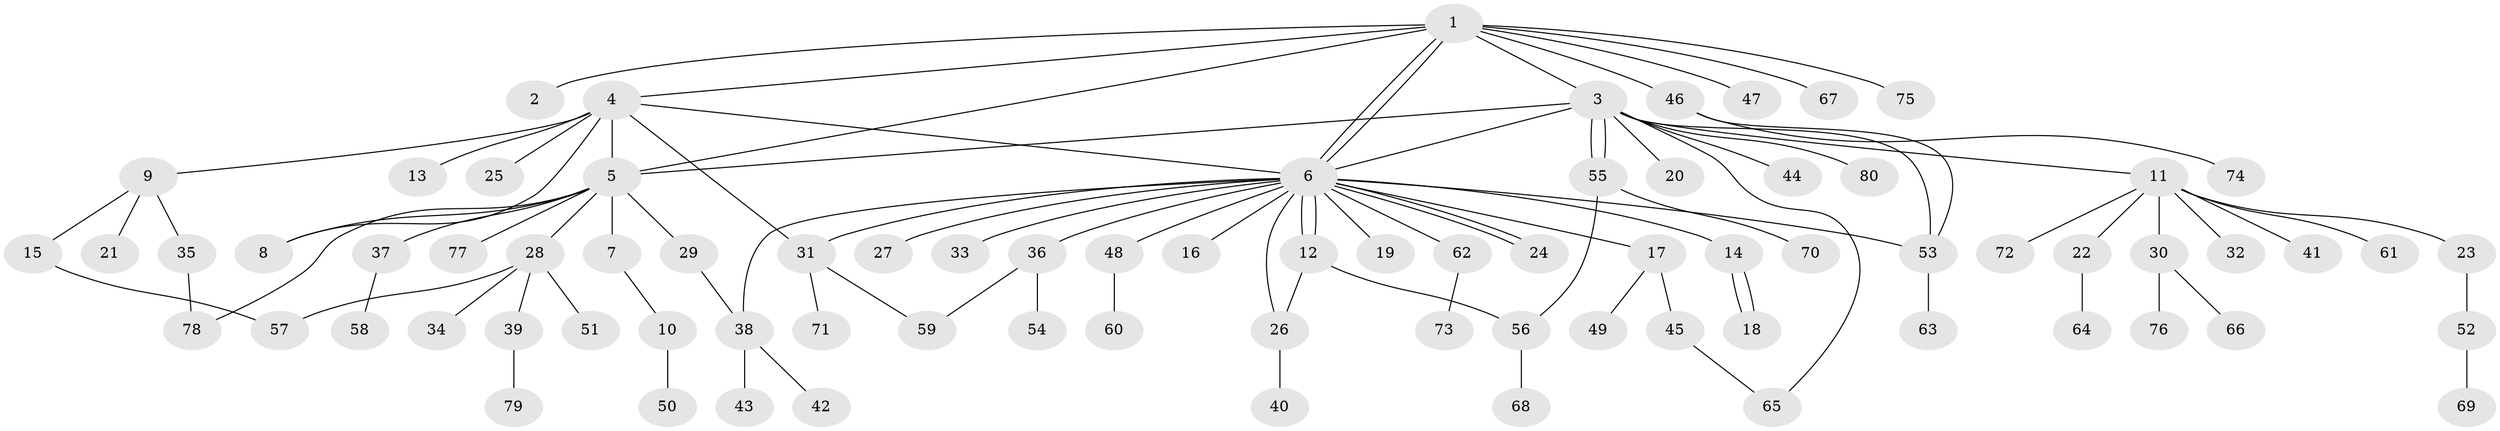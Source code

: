 // coarse degree distribution, {9: 0.034482758620689655, 10: 0.017241379310344827, 6: 0.017241379310344827, 21: 0.017241379310344827, 2: 0.29310344827586204, 3: 0.08620689655172414, 1: 0.4827586206896552, 7: 0.017241379310344827, 5: 0.017241379310344827, 4: 0.017241379310344827}
// Generated by graph-tools (version 1.1) at 2025/23/03/03/25 07:23:49]
// undirected, 80 vertices, 99 edges
graph export_dot {
graph [start="1"]
  node [color=gray90,style=filled];
  1;
  2;
  3;
  4;
  5;
  6;
  7;
  8;
  9;
  10;
  11;
  12;
  13;
  14;
  15;
  16;
  17;
  18;
  19;
  20;
  21;
  22;
  23;
  24;
  25;
  26;
  27;
  28;
  29;
  30;
  31;
  32;
  33;
  34;
  35;
  36;
  37;
  38;
  39;
  40;
  41;
  42;
  43;
  44;
  45;
  46;
  47;
  48;
  49;
  50;
  51;
  52;
  53;
  54;
  55;
  56;
  57;
  58;
  59;
  60;
  61;
  62;
  63;
  64;
  65;
  66;
  67;
  68;
  69;
  70;
  71;
  72;
  73;
  74;
  75;
  76;
  77;
  78;
  79;
  80;
  1 -- 2;
  1 -- 3;
  1 -- 4;
  1 -- 5;
  1 -- 6;
  1 -- 6;
  1 -- 46;
  1 -- 47;
  1 -- 67;
  1 -- 75;
  3 -- 5;
  3 -- 6;
  3 -- 11;
  3 -- 20;
  3 -- 44;
  3 -- 53;
  3 -- 55;
  3 -- 55;
  3 -- 65;
  3 -- 80;
  4 -- 5;
  4 -- 6;
  4 -- 8;
  4 -- 9;
  4 -- 13;
  4 -- 25;
  4 -- 31;
  5 -- 7;
  5 -- 8;
  5 -- 28;
  5 -- 29;
  5 -- 37;
  5 -- 77;
  5 -- 78;
  6 -- 12;
  6 -- 12;
  6 -- 14;
  6 -- 16;
  6 -- 17;
  6 -- 19;
  6 -- 24;
  6 -- 24;
  6 -- 26;
  6 -- 27;
  6 -- 31;
  6 -- 33;
  6 -- 36;
  6 -- 38;
  6 -- 48;
  6 -- 53;
  6 -- 62;
  7 -- 10;
  9 -- 15;
  9 -- 21;
  9 -- 35;
  10 -- 50;
  11 -- 22;
  11 -- 23;
  11 -- 30;
  11 -- 32;
  11 -- 41;
  11 -- 61;
  11 -- 72;
  12 -- 26;
  12 -- 56;
  14 -- 18;
  14 -- 18;
  15 -- 57;
  17 -- 45;
  17 -- 49;
  22 -- 64;
  23 -- 52;
  26 -- 40;
  28 -- 34;
  28 -- 39;
  28 -- 51;
  28 -- 57;
  29 -- 38;
  30 -- 66;
  30 -- 76;
  31 -- 59;
  31 -- 71;
  35 -- 78;
  36 -- 54;
  36 -- 59;
  37 -- 58;
  38 -- 42;
  38 -- 43;
  39 -- 79;
  45 -- 65;
  46 -- 53;
  46 -- 74;
  48 -- 60;
  52 -- 69;
  53 -- 63;
  55 -- 56;
  55 -- 70;
  56 -- 68;
  62 -- 73;
}
